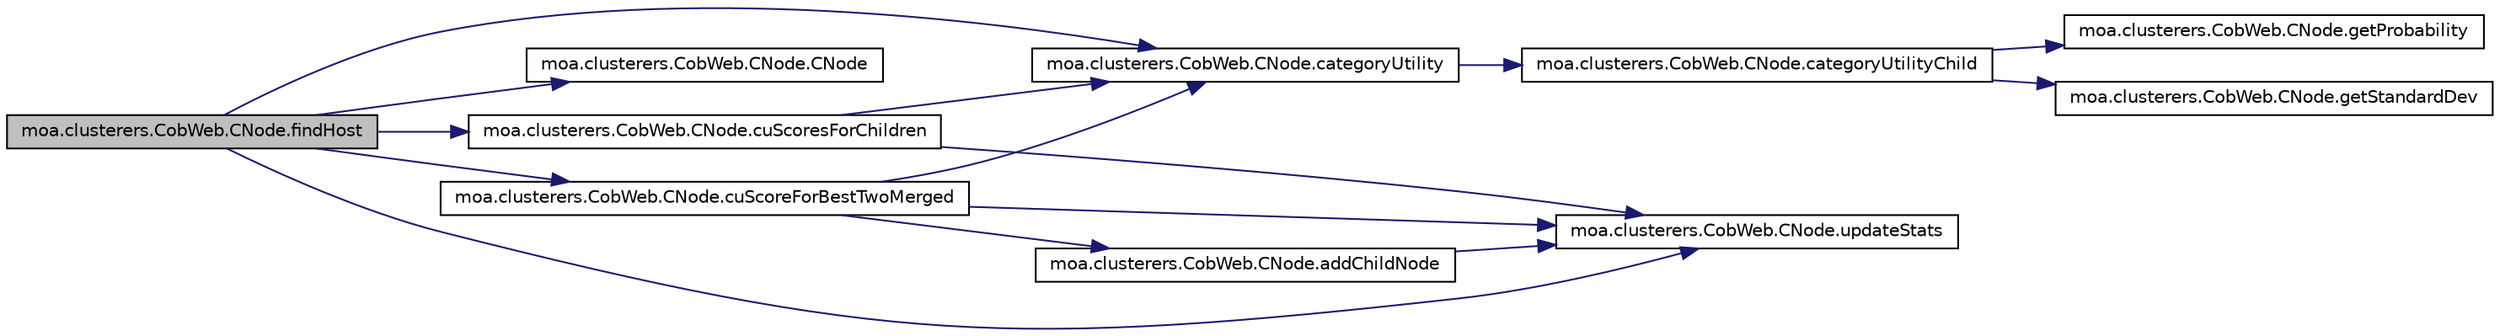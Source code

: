 digraph G
{
  edge [fontname="Helvetica",fontsize="10",labelfontname="Helvetica",labelfontsize="10"];
  node [fontname="Helvetica",fontsize="10",shape=record];
  rankdir=LR;
  Node1 [label="moa.clusterers.CobWeb.CNode.findHost",height=0.2,width=0.4,color="black", fillcolor="grey75", style="filled" fontcolor="black"];
  Node1 -> Node2 [color="midnightblue",fontsize="10",style="solid",fontname="Helvetica"];
  Node2 [label="moa.clusterers.CobWeb.CNode.categoryUtility",height=0.2,width=0.4,color="black", fillcolor="white", style="filled",URL="$classmoa_1_1clusterers_1_1CobWeb_1_1CNode.html#ac9d70a69c0d7bdb3f288661ab5be717c",tooltip="Computes the utility of all children with respect to this node."];
  Node2 -> Node3 [color="midnightblue",fontsize="10",style="solid",fontname="Helvetica"];
  Node3 [label="moa.clusterers.CobWeb.CNode.categoryUtilityChild",height=0.2,width=0.4,color="black", fillcolor="white", style="filled",URL="$classmoa_1_1clusterers_1_1CobWeb_1_1CNode.html#a9facbcf508d70e5a4703a3c65b657418",tooltip="Computes the utility of a single child with respect to this node."];
  Node3 -> Node4 [color="midnightblue",fontsize="10",style="solid",fontname="Helvetica"];
  Node4 [label="moa.clusterers.CobWeb.CNode.getProbability",height=0.2,width=0.4,color="black", fillcolor="white", style="filled",URL="$classmoa_1_1clusterers_1_1CobWeb_1_1CNode.html#a30e14809f5d886785902c21fe09f3e15",tooltip="Returns the probability of a value of a nominal attribute in this node."];
  Node3 -> Node5 [color="midnightblue",fontsize="10",style="solid",fontname="Helvetica"];
  Node5 [label="moa.clusterers.CobWeb.CNode.getStandardDev",height=0.2,width=0.4,color="black", fillcolor="white", style="filled",URL="$classmoa_1_1clusterers_1_1CobWeb_1_1CNode.html#a944814e081b8680b56aed2073ab809c7",tooltip="Returns the standard deviation of a numeric attribute."];
  Node1 -> Node6 [color="midnightblue",fontsize="10",style="solid",fontname="Helvetica"];
  Node6 [label="moa.clusterers.CobWeb.CNode.CNode",height=0.2,width=0.4,color="black", fillcolor="white", style="filled",URL="$classmoa_1_1clusterers_1_1CobWeb_1_1CNode.html#afe5e967d31da7852c7a9a78f96abfe93",tooltip="Creates an empty CNode instance."];
  Node1 -> Node7 [color="midnightblue",fontsize="10",style="solid",fontname="Helvetica"];
  Node7 [label="moa.clusterers.CobWeb.CNode.cuScoreForBestTwoMerged",height=0.2,width=0.4,color="black", fillcolor="white", style="filled",URL="$classmoa_1_1clusterers_1_1CobWeb_1_1CNode.html#a096ae66519ef87b69bd52f00e7c74cb9"];
  Node7 -> Node8 [color="midnightblue",fontsize="10",style="solid",fontname="Helvetica"];
  Node8 [label="moa.clusterers.CobWeb.CNode.addChildNode",height=0.2,width=0.4,color="black", fillcolor="white", style="filled",URL="$classmoa_1_1clusterers_1_1CobWeb_1_1CNode.html#ab622a2cdd76b0906f833c6588bea3589",tooltip="Adds the supplied node as a child of this node."];
  Node8 -> Node9 [color="midnightblue",fontsize="10",style="solid",fontname="Helvetica"];
  Node9 [label="moa.clusterers.CobWeb.CNode.updateStats",height=0.2,width=0.4,color="black", fillcolor="white", style="filled",URL="$classmoa_1_1clusterers_1_1CobWeb_1_1CNode.html#a2ef34081a4e43e1b2357d274bffdf1ed",tooltip="Update attribute stats using the supplied instance."];
  Node7 -> Node2 [color="midnightblue",fontsize="10",style="solid",fontname="Helvetica"];
  Node7 -> Node9 [color="midnightblue",fontsize="10",style="solid",fontname="Helvetica"];
  Node1 -> Node10 [color="midnightblue",fontsize="10",style="solid",fontname="Helvetica"];
  Node10 [label="moa.clusterers.CobWeb.CNode.cuScoresForChildren",height=0.2,width=0.4,color="black", fillcolor="white", style="filled",URL="$classmoa_1_1clusterers_1_1CobWeb_1_1CNode.html#af07f8b9806a42fcfa1fb76e677861f18",tooltip="Temporarily adds a new instance to each of this nodes children in turn and computes..."];
  Node10 -> Node2 [color="midnightblue",fontsize="10",style="solid",fontname="Helvetica"];
  Node10 -> Node9 [color="midnightblue",fontsize="10",style="solid",fontname="Helvetica"];
  Node1 -> Node9 [color="midnightblue",fontsize="10",style="solid",fontname="Helvetica"];
}
